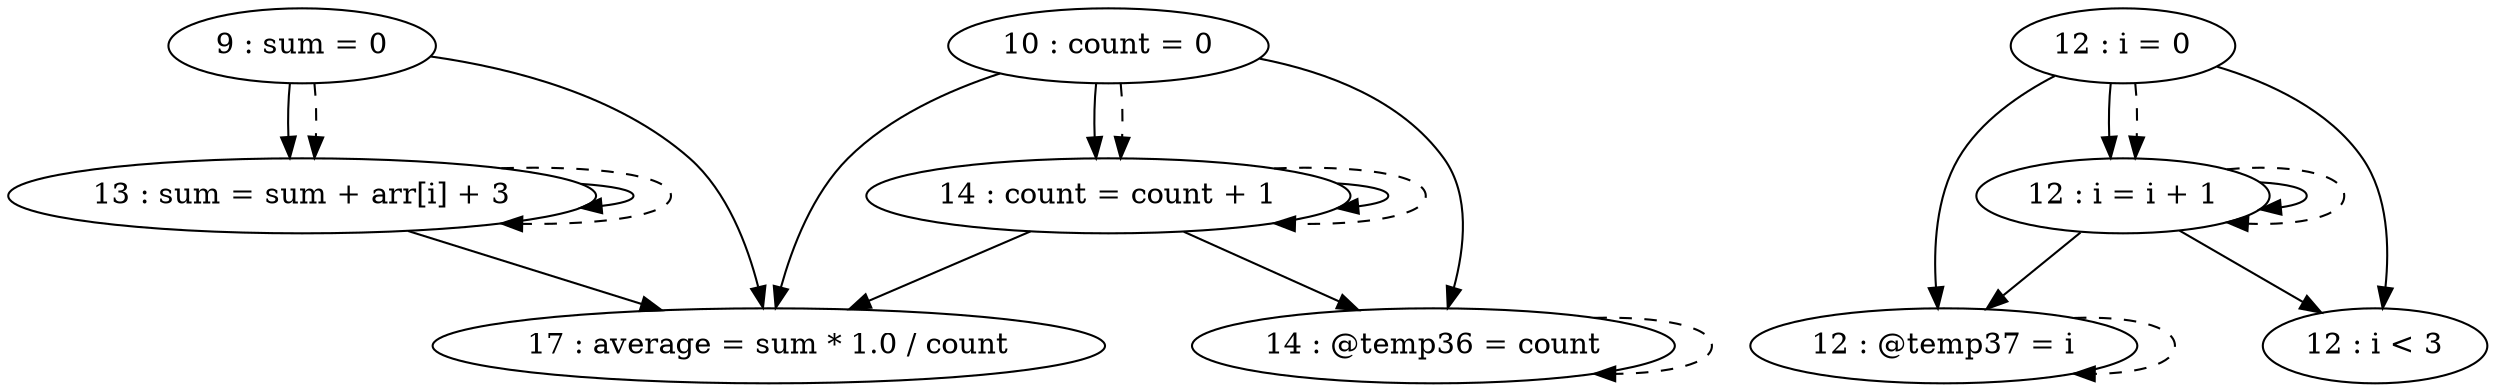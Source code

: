 digraph G {
"9 : sum = 0"
"9 : sum = 0" -> "13 : sum = sum + arr[i] + 3"
"9 : sum = 0" -> "17 : average = sum * 1.0 / count"
"9 : sum = 0" -> "13 : sum = sum + arr[i] + 3" [style=dashed]
"10 : count = 0"
"10 : count = 0" -> "14 : count = count + 1"
"10 : count = 0" -> "17 : average = sum * 1.0 / count"
"10 : count = 0" -> "14 : @temp36 = count"
"10 : count = 0" -> "14 : count = count + 1" [style=dashed]
"12 : i = 0"
"12 : i = 0" -> "12 : @temp37 = i"
"12 : i = 0" -> "12 : i = i + 1"
"12 : i = 0" -> "12 : i < 3"
"12 : i = 0" -> "12 : i = i + 1" [style=dashed]
"12 : i < 3"
"13 : sum = sum + arr[i] + 3"
"13 : sum = sum + arr[i] + 3" -> "13 : sum = sum + arr[i] + 3"
"13 : sum = sum + arr[i] + 3" -> "17 : average = sum * 1.0 / count"
"13 : sum = sum + arr[i] + 3" -> "13 : sum = sum + arr[i] + 3" [style=dashed]
"14 : @temp36 = count"
"14 : @temp36 = count" -> "14 : @temp36 = count" [style=dashed]
"14 : count = count + 1"
"14 : count = count + 1" -> "14 : count = count + 1"
"14 : count = count + 1" -> "17 : average = sum * 1.0 / count"
"14 : count = count + 1" -> "14 : @temp36 = count"
"14 : count = count + 1" -> "14 : count = count + 1" [style=dashed]
"12 : @temp37 = i"
"12 : @temp37 = i" -> "12 : @temp37 = i" [style=dashed]
"12 : i = i + 1"
"12 : i = i + 1" -> "12 : @temp37 = i"
"12 : i = i + 1" -> "12 : i = i + 1"
"12 : i = i + 1" -> "12 : i < 3"
"12 : i = i + 1" -> "12 : i = i + 1" [style=dashed]
"17 : average = sum * 1.0 / count"
}